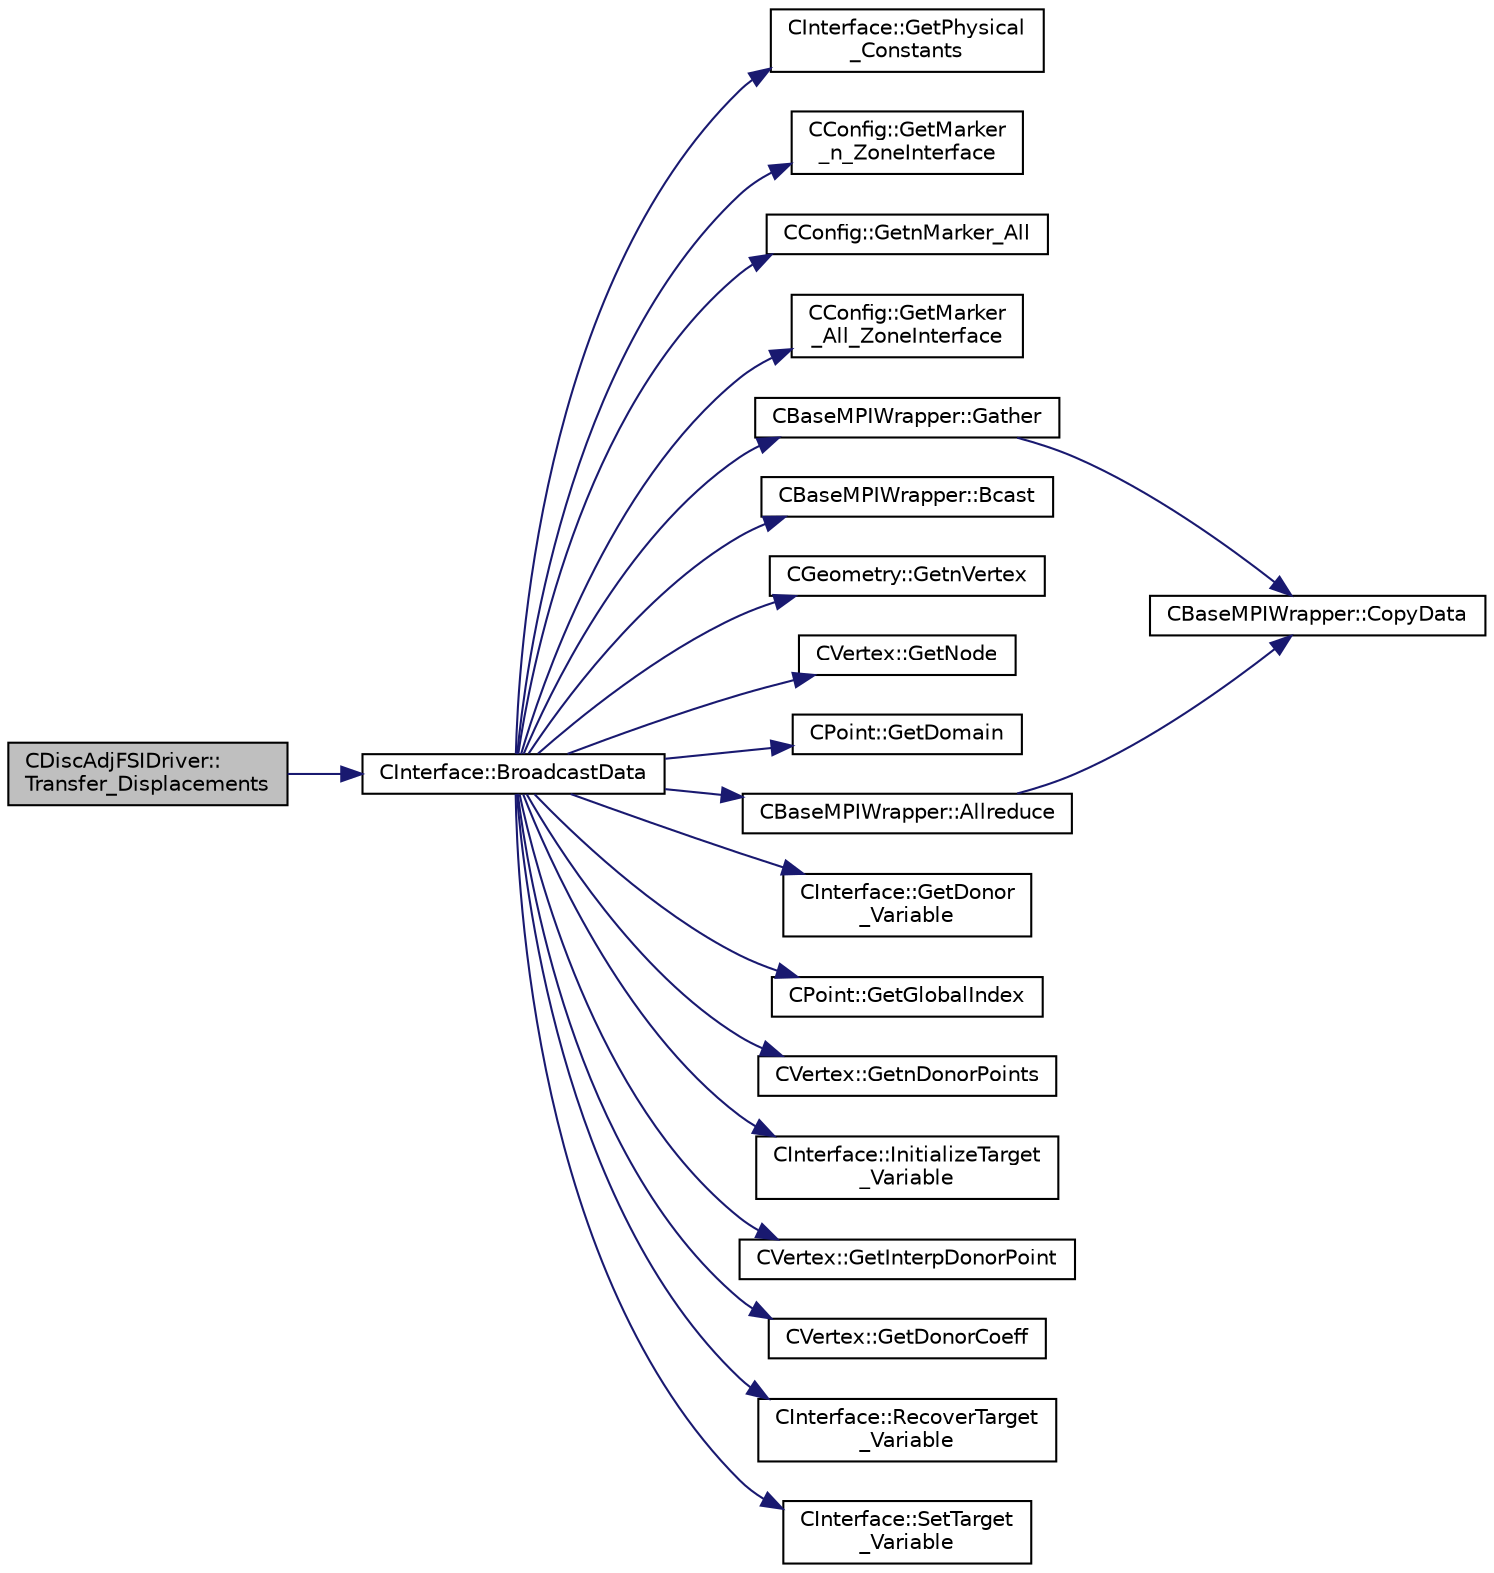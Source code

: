 digraph "CDiscAdjFSIDriver::Transfer_Displacements"
{
  edge [fontname="Helvetica",fontsize="10",labelfontname="Helvetica",labelfontsize="10"];
  node [fontname="Helvetica",fontsize="10",shape=record];
  rankdir="LR";
  Node2768 [label="CDiscAdjFSIDriver::\lTransfer_Displacements",height=0.2,width=0.4,color="black", fillcolor="grey75", style="filled", fontcolor="black"];
  Node2768 -> Node2769 [color="midnightblue",fontsize="10",style="solid",fontname="Helvetica"];
  Node2769 [label="CInterface::BroadcastData",height=0.2,width=0.4,color="black", fillcolor="white", style="filled",URL="$class_c_interface.html#a2e2f60d93a4041c60235926b55d0ba5c",tooltip="Interpolate data and broadcast it into all processors, for nonmatching meshes. "];
  Node2769 -> Node2770 [color="midnightblue",fontsize="10",style="solid",fontname="Helvetica"];
  Node2770 [label="CInterface::GetPhysical\l_Constants",height=0.2,width=0.4,color="black", fillcolor="white", style="filled",URL="$class_c_interface.html#a50bb027c9818cd7dd284fff12be37984",tooltip="A virtual member. "];
  Node2769 -> Node2771 [color="midnightblue",fontsize="10",style="solid",fontname="Helvetica"];
  Node2771 [label="CConfig::GetMarker\l_n_ZoneInterface",height=0.2,width=0.4,color="black", fillcolor="white", style="filled",URL="$class_c_config.html#a87063c04f8713d8fc46dfcedb6adef34",tooltip="Get the number of FSI interface markers val_marker. "];
  Node2769 -> Node2772 [color="midnightblue",fontsize="10",style="solid",fontname="Helvetica"];
  Node2772 [label="CConfig::GetnMarker_All",height=0.2,width=0.4,color="black", fillcolor="white", style="filled",URL="$class_c_config.html#a300c4884edfc0c2acf395036439004f4",tooltip="Get the total number of boundary markers including send/receive domains. "];
  Node2769 -> Node2773 [color="midnightblue",fontsize="10",style="solid",fontname="Helvetica"];
  Node2773 [label="CConfig::GetMarker\l_All_ZoneInterface",height=0.2,width=0.4,color="black", fillcolor="white", style="filled",URL="$class_c_config.html#ad7e1b2f0ee9749cc62c5394ae761ae0e",tooltip="Get the FSI interface information for a marker val_marker. "];
  Node2769 -> Node2774 [color="midnightblue",fontsize="10",style="solid",fontname="Helvetica"];
  Node2774 [label="CBaseMPIWrapper::Gather",height=0.2,width=0.4,color="black", fillcolor="white", style="filled",URL="$class_c_base_m_p_i_wrapper.html#a39e59958c13f7fefc74062ba2ff149f1"];
  Node2774 -> Node2775 [color="midnightblue",fontsize="10",style="solid",fontname="Helvetica"];
  Node2775 [label="CBaseMPIWrapper::CopyData",height=0.2,width=0.4,color="black", fillcolor="white", style="filled",URL="$class_c_base_m_p_i_wrapper.html#a4725cc1dd65b161b483e812a538a5e36"];
  Node2769 -> Node2776 [color="midnightblue",fontsize="10",style="solid",fontname="Helvetica"];
  Node2776 [label="CBaseMPIWrapper::Bcast",height=0.2,width=0.4,color="black", fillcolor="white", style="filled",URL="$class_c_base_m_p_i_wrapper.html#ae816a2f124ea5ae95337418462514df5"];
  Node2769 -> Node2777 [color="midnightblue",fontsize="10",style="solid",fontname="Helvetica"];
  Node2777 [label="CGeometry::GetnVertex",height=0.2,width=0.4,color="black", fillcolor="white", style="filled",URL="$class_c_geometry.html#a55427e474834af1941e13750b17975be",tooltip="Get number of vertices. "];
  Node2769 -> Node2778 [color="midnightblue",fontsize="10",style="solid",fontname="Helvetica"];
  Node2778 [label="CVertex::GetNode",height=0.2,width=0.4,color="black", fillcolor="white", style="filled",URL="$class_c_vertex.html#a95c513bf927464157ed96b6c79779a1f",tooltip="Get the node of the vertex. "];
  Node2769 -> Node2779 [color="midnightblue",fontsize="10",style="solid",fontname="Helvetica"];
  Node2779 [label="CPoint::GetDomain",height=0.2,width=0.4,color="black", fillcolor="white", style="filled",URL="$class_c_point.html#a1d7e22a60d4cfef356af1cba2bab3e55",tooltip="For parallel computation, its indicates if a point must be computed or not. "];
  Node2769 -> Node2780 [color="midnightblue",fontsize="10",style="solid",fontname="Helvetica"];
  Node2780 [label="CBaseMPIWrapper::Allreduce",height=0.2,width=0.4,color="black", fillcolor="white", style="filled",URL="$class_c_base_m_p_i_wrapper.html#a637b6fd917a8ca91ce748ba88e0d66b6"];
  Node2780 -> Node2775 [color="midnightblue",fontsize="10",style="solid",fontname="Helvetica"];
  Node2769 -> Node2781 [color="midnightblue",fontsize="10",style="solid",fontname="Helvetica"];
  Node2781 [label="CInterface::GetDonor\l_Variable",height=0.2,width=0.4,color="black", fillcolor="white", style="filled",URL="$class_c_interface.html#ada6a42fa4745639309900d7ad709b9b4",tooltip="A virtual member. "];
  Node2769 -> Node2782 [color="midnightblue",fontsize="10",style="solid",fontname="Helvetica"];
  Node2782 [label="CPoint::GetGlobalIndex",height=0.2,width=0.4,color="black", fillcolor="white", style="filled",URL="$class_c_point.html#ab546170a5a03ef210a75fc5531910050",tooltip="Get the global index in a parallel computation. "];
  Node2769 -> Node2783 [color="midnightblue",fontsize="10",style="solid",fontname="Helvetica"];
  Node2783 [label="CVertex::GetnDonorPoints",height=0.2,width=0.4,color="black", fillcolor="white", style="filled",URL="$class_c_vertex.html#a58814b9ff753b7f56e073c07ed0eb9d7",tooltip="Return the value of nDonor_Points. "];
  Node2769 -> Node2784 [color="midnightblue",fontsize="10",style="solid",fontname="Helvetica"];
  Node2784 [label="CInterface::InitializeTarget\l_Variable",height=0.2,width=0.4,color="black", fillcolor="white", style="filled",URL="$class_c_interface.html#a2bc05852139b6a3301ee8530887b223e",tooltip="Initializes the target variable. "];
  Node2769 -> Node2785 [color="midnightblue",fontsize="10",style="solid",fontname="Helvetica"];
  Node2785 [label="CVertex::GetInterpDonorPoint",height=0.2,width=0.4,color="black", fillcolor="white", style="filled",URL="$class_c_vertex.html#abba7777cdf00b9c7e8f30abff5047a7d",tooltip="Get the value of the donor point of a vertex (for interpolation). "];
  Node2769 -> Node2786 [color="midnightblue",fontsize="10",style="solid",fontname="Helvetica"];
  Node2786 [label="CVertex::GetDonorCoeff",height=0.2,width=0.4,color="black", fillcolor="white", style="filled",URL="$class_c_vertex.html#ad34df54a614287bcd78cc2a13e6ff410",tooltip="Get the coefficient value of a donor point. "];
  Node2769 -> Node2787 [color="midnightblue",fontsize="10",style="solid",fontname="Helvetica"];
  Node2787 [label="CInterface::RecoverTarget\l_Variable",height=0.2,width=0.4,color="black", fillcolor="white", style="filled",URL="$class_c_interface.html#a1cc208e7c5a8450ae45b0cc1c25c59cf",tooltip="Recovers the target variable from the buffer of su2doubles that was broadcasted. "];
  Node2769 -> Node2788 [color="midnightblue",fontsize="10",style="solid",fontname="Helvetica"];
  Node2788 [label="CInterface::SetTarget\l_Variable",height=0.2,width=0.4,color="black", fillcolor="white", style="filled",URL="$class_c_interface.html#a6f50a839dadc10ccfa9dad5d199c8fa7",tooltip="A virtual member. "];
}
